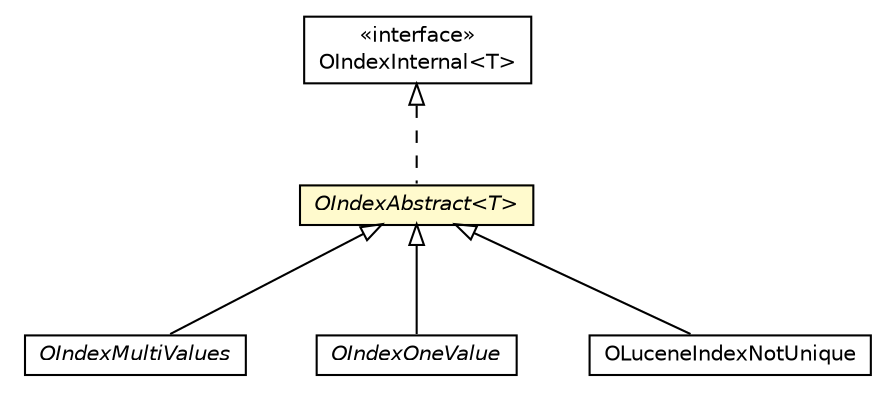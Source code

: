 #!/usr/local/bin/dot
#
# Class diagram 
# Generated by UMLGraph version R5_6-24-gf6e263 (http://www.umlgraph.org/)
#

digraph G {
	edge [fontname="Helvetica",fontsize=10,labelfontname="Helvetica",labelfontsize=10];
	node [fontname="Helvetica",fontsize=10,shape=plaintext];
	nodesep=0.25;
	ranksep=0.5;
	// com.orientechnologies.orient.core.index.OIndexAbstract<T>
	c3774030 [label=<<table title="com.orientechnologies.orient.core.index.OIndexAbstract" border="0" cellborder="1" cellspacing="0" cellpadding="2" port="p" bgcolor="lemonChiffon" href="./OIndexAbstract.html">
		<tr><td><table border="0" cellspacing="0" cellpadding="1">
<tr><td align="center" balign="center"><font face="Helvetica-Oblique"> OIndexAbstract&lt;T&gt; </font></td></tr>
		</table></td></tr>
		</table>>, URL="./OIndexAbstract.html", fontname="Helvetica", fontcolor="black", fontsize=10.0];
	// com.orientechnologies.orient.core.index.OIndexMultiValues
	c3774070 [label=<<table title="com.orientechnologies.orient.core.index.OIndexMultiValues" border="0" cellborder="1" cellspacing="0" cellpadding="2" port="p" href="./OIndexMultiValues.html">
		<tr><td><table border="0" cellspacing="0" cellpadding="1">
<tr><td align="center" balign="center"><font face="Helvetica-Oblique"> OIndexMultiValues </font></td></tr>
		</table></td></tr>
		</table>>, URL="./OIndexMultiValues.html", fontname="Helvetica", fontcolor="black", fontsize=10.0];
	// com.orientechnologies.orient.core.index.OIndexInternal<T>
	c3774076 [label=<<table title="com.orientechnologies.orient.core.index.OIndexInternal" border="0" cellborder="1" cellspacing="0" cellpadding="2" port="p" href="./OIndexInternal.html">
		<tr><td><table border="0" cellspacing="0" cellpadding="1">
<tr><td align="center" balign="center"> &#171;interface&#187; </td></tr>
<tr><td align="center" balign="center"> OIndexInternal&lt;T&gt; </td></tr>
		</table></td></tr>
		</table>>, URL="./OIndexInternal.html", fontname="Helvetica", fontcolor="black", fontsize=10.0];
	// com.orientechnologies.orient.core.index.OIndexOneValue
	c3774079 [label=<<table title="com.orientechnologies.orient.core.index.OIndexOneValue" border="0" cellborder="1" cellspacing="0" cellpadding="2" port="p" href="./OIndexOneValue.html">
		<tr><td><table border="0" cellspacing="0" cellpadding="1">
<tr><td align="center" balign="center"><font face="Helvetica-Oblique"> OIndexOneValue </font></td></tr>
		</table></td></tr>
		</table>>, URL="./OIndexOneValue.html", fontname="Helvetica", fontcolor="black", fontsize=10.0];
	// com.orientechnologies.lucene.index.OLuceneIndexNotUnique
	c3774992 [label=<<table title="com.orientechnologies.lucene.index.OLuceneIndexNotUnique" border="0" cellborder="1" cellspacing="0" cellpadding="2" port="p" href="../../../lucene/index/OLuceneIndexNotUnique.html">
		<tr><td><table border="0" cellspacing="0" cellpadding="1">
<tr><td align="center" balign="center"> OLuceneIndexNotUnique </td></tr>
		</table></td></tr>
		</table>>, URL="../../../lucene/index/OLuceneIndexNotUnique.html", fontname="Helvetica", fontcolor="black", fontsize=10.0];
	//com.orientechnologies.orient.core.index.OIndexAbstract<T> implements com.orientechnologies.orient.core.index.OIndexInternal<T>
	c3774076:p -> c3774030:p [dir=back,arrowtail=empty,style=dashed];
	//com.orientechnologies.orient.core.index.OIndexMultiValues extends com.orientechnologies.orient.core.index.OIndexAbstract<java.util.Collection<com.orientechnologies.orient.core.id.ORID>>
	c3774030:p -> c3774070:p [dir=back,arrowtail=empty];
	//com.orientechnologies.orient.core.index.OIndexOneValue extends com.orientechnologies.orient.core.index.OIndexAbstract<com.orientechnologies.orient.core.db.record.OIdentifiable>
	c3774030:p -> c3774079:p [dir=back,arrowtail=empty];
	//com.orientechnologies.lucene.index.OLuceneIndexNotUnique extends com.orientechnologies.orient.core.index.OIndexAbstract<java.util.Set<com.orientechnologies.orient.core.db.record.OIdentifiable>>
	c3774030:p -> c3774992:p [dir=back,arrowtail=empty];
}

